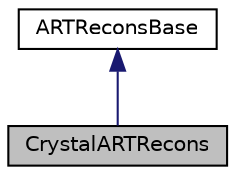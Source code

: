digraph "CrystalARTRecons"
{
  edge [fontname="Helvetica",fontsize="10",labelfontname="Helvetica",labelfontsize="10"];
  node [fontname="Helvetica",fontsize="10",shape=record];
  Node0 [label="CrystalARTRecons",height=0.2,width=0.4,color="black", fillcolor="grey75", style="filled", fontcolor="black"];
  Node1 -> Node0 [dir="back",color="midnightblue",fontsize="10",style="solid",fontname="Helvetica"];
  Node1 [label="ARTReconsBase",height=0.2,width=0.4,color="black", fillcolor="white", style="filled",URL="$classARTReconsBase.html"];
}
